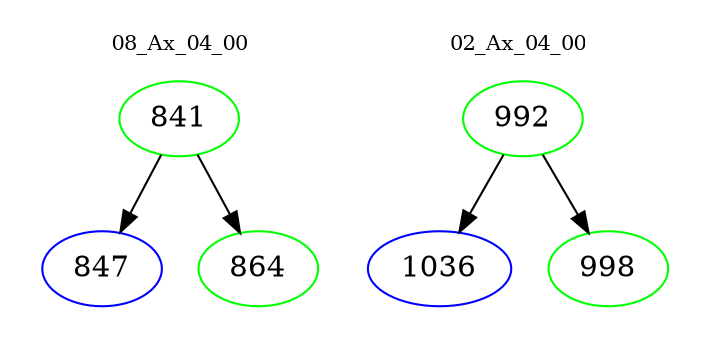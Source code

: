 digraph{
subgraph cluster_0 {
color = white
label = "08_Ax_04_00";
fontsize=10;
T0_841 [label="841", color="green"]
T0_841 -> T0_847 [color="black"]
T0_847 [label="847", color="blue"]
T0_841 -> T0_864 [color="black"]
T0_864 [label="864", color="green"]
}
subgraph cluster_1 {
color = white
label = "02_Ax_04_00";
fontsize=10;
T1_992 [label="992", color="green"]
T1_992 -> T1_1036 [color="black"]
T1_1036 [label="1036", color="blue"]
T1_992 -> T1_998 [color="black"]
T1_998 [label="998", color="green"]
}
}
